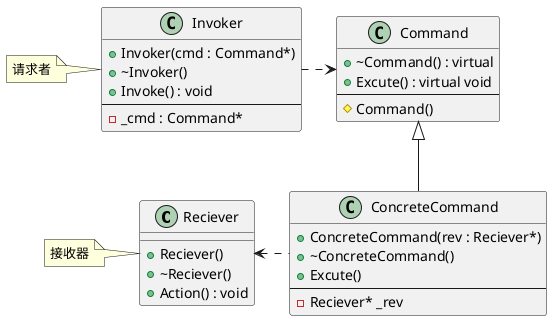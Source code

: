 @startuml Command

class Reciever{
    + Reciever()
    + ~Reciever()
    + Action() : void
}
note left: 接收器

class Command{
    + ~Command() : virtual 
    + Excute() : virtual void
    --
    # Command()
}

class ConcreteCommand{
    + ConcreteCommand(rev : Reciever*)
    + ~ConcreteCommand()
    + Excute()
    --
    - Reciever* _rev
}

class Invoker{
    + Invoker(cmd : Command*)
    + ~Invoker()
    + Invoke() : void
    --
    - _cmd : Command*
}
note left: 请求者

Invoker .right.> Command
ConcreteCommand -up-|> Command
ConcreteCommand .left.> Reciever

@enduml